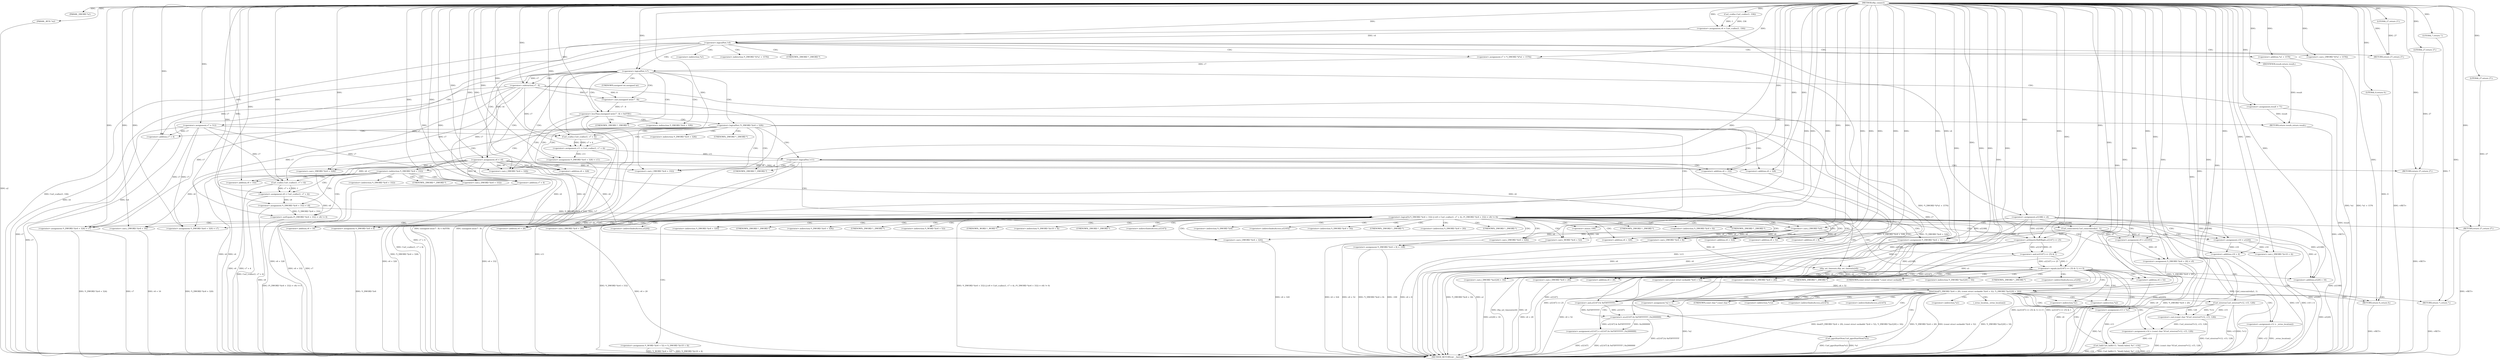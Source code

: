 digraph tftp_connect {  
"1000113" [label = "(METHOD,tftp_connect)" ]
"1000386" [label = "(METHOD_RETURN,int __fastcall)" ]
"1000114" [label = "(PARAM,_DWORD *a1)" ]
"1000115" [label = "(PARAM,_BYTE *a2)" ]
"1000129" [label = "(<operator>.assignment,v4 = Curl_ccalloc(1, 336))" ]
"1000131" [label = "(Curl_ccalloc,Curl_ccalloc(1, 336))" ]
"1000134" [label = "(<operator>.assignment,a1[188] = v4)" ]
"1000140" [label = "(<operator>.logicalNot,!v4)" ]
"1000142" [label = "(RETURN,return 27;,return 27;)" ]
"1000143" [label = "(LITERAL,27,return 27;)" ]
"1000144" [label = "(<operator>.assignment,v6 = v4)" ]
"1000147" [label = "(<operator>.assignment,v7 = *(_DWORD *)(*a1 + 1576))" ]
"1000150" [label = "(<operator>.cast,(_DWORD *)(*a1 + 1576))" ]
"1000152" [label = "(<operator>.addition,*a1 + 1576)" ]
"1000157" [label = "(<operator>.logicalNot,!v7)" ]
"1000160" [label = "(<operator>.assignment,v7 = 512)" ]
"1000165" [label = "(<operator>.logicalNot,!*(_DWORD *)(v6 + 328))" ]
"1000167" [label = "(<operator>.cast,(_DWORD *)(v6 + 328))" ]
"1000169" [label = "(<operator>.addition,v6 + 328)" ]
"1000173" [label = "(<operator>.assignment,v11 = Curl_ccalloc(1, v7 + 4))" ]
"1000175" [label = "(Curl_ccalloc,Curl_ccalloc(1, v7 + 4))" ]
"1000177" [label = "(<operator>.addition,v7 + 4)" ]
"1000180" [label = "(<operator>.assignment,*(_DWORD *)(v6 + 328) = v11)" ]
"1000182" [label = "(<operator>.cast,(_DWORD *)(v6 + 328))" ]
"1000184" [label = "(<operator>.addition,v6 + 328)" ]
"1000189" [label = "(<operator>.logicalNot,!v11)" ]
"1000191" [label = "(RETURN,return 27;,return 27;)" ]
"1000192" [label = "(LITERAL,27,return 27;)" ]
"1000194" [label = "(<operator>.logicalOr,*(_DWORD *)(v6 + 332) || (v8 = Curl_ccalloc(1, v7 + 4), (*(_DWORD *)(v6 + 332) = v8) != 0))" ]
"1000196" [label = "(<operator>.cast,(_DWORD *)(v6 + 332))" ]
"1000198" [label = "(<operator>.addition,v6 + 332)" ]
"1000202" [label = "(<operator>.assignment,v8 = Curl_ccalloc(1, v7 + 4))" ]
"1000204" [label = "(Curl_ccalloc,Curl_ccalloc(1, v7 + 4))" ]
"1000206" [label = "(<operator>.addition,v7 + 4)" ]
"1000209" [label = "(<operator>.notEquals,(*(_DWORD *)(v6 + 332) = v8) != 0)" ]
"1000210" [label = "(<operator>.assignment,*(_DWORD *)(v6 + 332) = v8)" ]
"1000212" [label = "(<operator>.cast,(_DWORD *)(v6 + 332))" ]
"1000214" [label = "(<operator>.addition,v6 + 332)" ]
"1000220" [label = "(Curl_conncontrol,Curl_conncontrol(a1, 1))" ]
"1000223" [label = "(<operator>.assignment,v9 = a1[105])" ]
"1000228" [label = "(<operator>.assignment,*(_DWORD *)(v6 + 16) = a1)" ]
"1000230" [label = "(<operator>.cast,(_DWORD *)(v6 + 16))" ]
"1000232" [label = "(<operator>.addition,v6 + 16)" ]
"1000236" [label = "(<operator>.assignment,*(_DWORD *)(v6 + 20) = v9)" ]
"1000238" [label = "(<operator>.cast,(_DWORD *)(v6 + 20))" ]
"1000240" [label = "(<operator>.addition,v6 + 20)" ]
"1000244" [label = "(<operator>.assignment,*(_DWORD *)v6 = 0)" ]
"1000246" [label = "(<operator>.cast,(_DWORD *)v6)" ]
"1000250" [label = "(<operator>.assignment,*(_DWORD *)(v6 + 8) = -100)" ]
"1000252" [label = "(<operator>.cast,(_DWORD *)(v6 + 8))" ]
"1000254" [label = "(<operator>.addition,v6 + 8)" ]
"1000257" [label = "(<operator>.minus,-100)" ]
"1000259" [label = "(<operator>.assignment,v10 = a1[20])" ]
"1000264" [label = "(<operator>.assignment,*(_DWORD *)(v6 + 320) = v7)" ]
"1000266" [label = "(<operator>.cast,(_DWORD *)(v6 + 320))" ]
"1000268" [label = "(<operator>.addition,v6 + 320)" ]
"1000272" [label = "(<operator>.assignment,*(_DWORD *)(v6 + 324) = v7)" ]
"1000274" [label = "(<operator>.cast,(_DWORD *)(v6 + 324))" ]
"1000276" [label = "(<operator>.addition,v6 + 324)" ]
"1000280" [label = "(<operator>.assignment,*(_WORD *)(v6 + 52) = *(_DWORD *)(v10 + 4))" ]
"1000282" [label = "(<operator>.cast,(_WORD *)(v6 + 52))" ]
"1000284" [label = "(<operator>.addition,v6 + 52)" ]
"1000288" [label = "(<operator>.cast,(_DWORD *)(v10 + 4))" ]
"1000290" [label = "(<operator>.addition,v10 + 4)" ]
"1000293" [label = "(tftp_set_timeouts,tftp_set_timeouts(v6))" ]
"1000296" [label = "(<operator>.equals,((a1[147] >> 25) & 1) == 0)" ]
"1000297" [label = "(<operator>.and,(a1[147] >> 25) & 1)" ]
"1000298" [label = "(<operator>.arithmeticShiftRight,a1[147] >> 25)" ]
"1000307" [label = "(bind,bind(*(_DWORD *)(v6 + 20), (const struct sockaddr *)(v6 + 52), *(_DWORD *)(a1[20] + 16)))" ]
"1000309" [label = "(<operator>.cast,(_DWORD *)(v6 + 20))" ]
"1000311" [label = "(<operator>.addition,v6 + 20)" ]
"1000314" [label = "(<operator>.cast,(const struct sockaddr *)(v6 + 52))" ]
"1000316" [label = "(<operator>.addition,v6 + 52)" ]
"1000320" [label = "(<operator>.cast,(_DWORD *)(a1[20] + 16))" ]
"1000322" [label = "(<operator>.addition,a1[20] + 16)" ]
"1000328" [label = "(<operator>.assignment,v13 = *a1)" ]
"1000332" [label = "(<operator>.assignment,v12 = _errno_location())" ]
"1000335" [label = "(<operator>.assignment,v14 = (const char *)Curl_strerror(*v12, v15, 128))" ]
"1000337" [label = "(<operator>.cast,(const char *)Curl_strerror(*v12, v15, 128))" ]
"1000339" [label = "(Curl_strerror,Curl_strerror(*v12, v15, 128))" ]
"1000344" [label = "(Curl_failf,Curl_failf(v13, \"bind() failed; %s\", v14))" ]
"1000348" [label = "(RETURN,return 7;,return 7;)" ]
"1000349" [label = "(LITERAL,7,return 7;)" ]
"1000350" [label = "(<operator>.assignment,a1[147] = a1[147] & 0xFDFFFFFF | 0x2000000)" ]
"1000354" [label = "(<operator>.or,a1[147] & 0xFDFFFFFF | 0x2000000)" ]
"1000355" [label = "(<operator>.and,a1[147] & 0xFDFFFFFF)" ]
"1000361" [label = "(Curl_pgrsStartNow,Curl_pgrsStartNow(*a1))" ]
"1000364" [label = "(<operator>.assignment,*a2 = 1)" ]
"1000368" [label = "(RETURN,return 0;,return 0;)" ]
"1000369" [label = "(LITERAL,0,return 0;)" ]
"1000370" [label = "(RETURN,return 27;,return 27;)" ]
"1000371" [label = "(LITERAL,27,return 27;)" ]
"1000372" [label = "(<operator>.assignment,result = 71)" ]
"1000376" [label = "(<operator>.lessThan,(unsigned int)(v7 - 8) < 0xFFB1)" ]
"1000377" [label = "(<operator>.cast,(unsigned int)(v7 - 8))" ]
"1000379" [label = "(<operator>.subtraction,v7 - 8)" ]
"1000384" [label = "(RETURN,return result;,return result;)" ]
"1000385" [label = "(IDENTIFIER,result,return result;)" ]
"1000149" [label = "(<operator>.indirection,*(_DWORD *)(*a1 + 1576))" ]
"1000151" [label = "(UNKNOWN,_DWORD *,_DWORD *)" ]
"1000153" [label = "(<operator>.indirection,*a1)" ]
"1000166" [label = "(<operator>.indirection,*(_DWORD *)(v6 + 328))" ]
"1000168" [label = "(UNKNOWN,_DWORD *,_DWORD *)" ]
"1000181" [label = "(<operator>.indirection,*(_DWORD *)(v6 + 328))" ]
"1000183" [label = "(UNKNOWN,_DWORD *,_DWORD *)" ]
"1000195" [label = "(<operator>.indirection,*(_DWORD *)(v6 + 332))" ]
"1000197" [label = "(UNKNOWN,_DWORD *,_DWORD *)" ]
"1000211" [label = "(<operator>.indirection,*(_DWORD *)(v6 + 332))" ]
"1000213" [label = "(UNKNOWN,_DWORD *,_DWORD *)" ]
"1000225" [label = "(<operator>.indirectIndexAccess,a1[105])" ]
"1000229" [label = "(<operator>.indirection,*(_DWORD *)(v6 + 16))" ]
"1000231" [label = "(UNKNOWN,_DWORD *,_DWORD *)" ]
"1000237" [label = "(<operator>.indirection,*(_DWORD *)(v6 + 20))" ]
"1000239" [label = "(UNKNOWN,_DWORD *,_DWORD *)" ]
"1000245" [label = "(<operator>.indirection,*(_DWORD *)v6)" ]
"1000247" [label = "(UNKNOWN,_DWORD *,_DWORD *)" ]
"1000251" [label = "(<operator>.indirection,*(_DWORD *)(v6 + 8))" ]
"1000253" [label = "(UNKNOWN,_DWORD *,_DWORD *)" ]
"1000261" [label = "(<operator>.indirectIndexAccess,a1[20])" ]
"1000265" [label = "(<operator>.indirection,*(_DWORD *)(v6 + 320))" ]
"1000267" [label = "(UNKNOWN,_DWORD *,_DWORD *)" ]
"1000273" [label = "(<operator>.indirection,*(_DWORD *)(v6 + 324))" ]
"1000275" [label = "(UNKNOWN,_DWORD *,_DWORD *)" ]
"1000281" [label = "(<operator>.indirection,*(_WORD *)(v6 + 52))" ]
"1000283" [label = "(UNKNOWN,_WORD *,_WORD *)" ]
"1000287" [label = "(<operator>.indirection,*(_DWORD *)(v10 + 4))" ]
"1000289" [label = "(UNKNOWN,_DWORD *,_DWORD *)" ]
"1000299" [label = "(<operator>.indirectIndexAccess,a1[147])" ]
"1000308" [label = "(<operator>.indirection,*(_DWORD *)(v6 + 20))" ]
"1000310" [label = "(UNKNOWN,_DWORD *,_DWORD *)" ]
"1000315" [label = "(UNKNOWN,const struct sockaddr *,const struct sockaddr *)" ]
"1000319" [label = "(<operator>.indirection,*(_DWORD *)(a1[20] + 16))" ]
"1000321" [label = "(UNKNOWN,_DWORD *,_DWORD *)" ]
"1000323" [label = "(<operator>.indirectIndexAccess,a1[20])" ]
"1000330" [label = "(<operator>.indirection,*a1)" ]
"1000334" [label = "(_errno_location,_errno_location())" ]
"1000338" [label = "(UNKNOWN,const char *,const char *)" ]
"1000340" [label = "(<operator>.indirection,*v12)" ]
"1000351" [label = "(<operator>.indirectIndexAccess,a1[147])" ]
"1000356" [label = "(<operator>.indirectIndexAccess,a1[147])" ]
"1000362" [label = "(<operator>.indirection,*a1)" ]
"1000365" [label = "(<operator>.indirection,*a2)" ]
"1000378" [label = "(UNKNOWN,unsigned int,unsigned int)" ]
  "1000370" -> "1000386"  [ label = "DDG: <RET>"] 
  "1000368" -> "1000386"  [ label = "DDG: <RET>"] 
  "1000191" -> "1000386"  [ label = "DDG: <RET>"] 
  "1000142" -> "1000386"  [ label = "DDG: <RET>"] 
  "1000384" -> "1000386"  [ label = "DDG: <RET>"] 
  "1000348" -> "1000386"  [ label = "DDG: <RET>"] 
  "1000307" -> "1000386"  [ label = "DDG: *(_DWORD *)(a1[20] + 16)"] 
  "1000212" -> "1000386"  [ label = "DDG: v6 + 332"] 
  "1000180" -> "1000386"  [ label = "DDG: *(_DWORD *)(v6 + 328)"] 
  "1000293" -> "1000386"  [ label = "DDG: v6"] 
  "1000236" -> "1000386"  [ label = "DDG: v9"] 
  "1000160" -> "1000386"  [ label = "DDG: v7"] 
  "1000194" -> "1000386"  [ label = "DDG: *(_DWORD *)(v6 + 332) || (v8 = Curl_ccalloc(1, v7 + 4), (*(_DWORD *)(v6 + 332) = v8) != 0)"] 
  "1000339" -> "1000386"  [ label = "DDG: v15"] 
  "1000314" -> "1000386"  [ label = "DDG: v6 + 52"] 
  "1000307" -> "1000386"  [ label = "DDG: bind(*(_DWORD *)(v6 + 20), (const struct sockaddr *)(v6 + 52), *(_DWORD *)(a1[20] + 16))"] 
  "1000320" -> "1000386"  [ label = "DDG: a1[20] + 16"] 
  "1000198" -> "1000386"  [ label = "DDG: v6"] 
  "1000189" -> "1000386"  [ label = "DDG: !v11"] 
  "1000165" -> "1000386"  [ label = "DDG: *(_DWORD *)(v6 + 328)"] 
  "1000344" -> "1000386"  [ label = "DDG: Curl_failf(v13, \"bind() failed; %s\", v14)"] 
  "1000328" -> "1000386"  [ label = "DDG: *a1"] 
  "1000335" -> "1000386"  [ label = "DDG: (const char *)Curl_strerror(*v12, v15, 128)"] 
  "1000264" -> "1000386"  [ label = "DDG: *(_DWORD *)(v6 + 320)"] 
  "1000307" -> "1000386"  [ label = "DDG: *(_DWORD *)(v6 + 20)"] 
  "1000350" -> "1000386"  [ label = "DDG: a1[147]"] 
  "1000182" -> "1000386"  [ label = "DDG: v6 + 328"] 
  "1000210" -> "1000386"  [ label = "DDG: v8"] 
  "1000177" -> "1000386"  [ label = "DDG: v7"] 
  "1000332" -> "1000386"  [ label = "DDG: _errno_location()"] 
  "1000322" -> "1000386"  [ label = "DDG: a1[20]"] 
  "1000157" -> "1000386"  [ label = "DDG: !v7"] 
  "1000228" -> "1000386"  [ label = "DDG: *(_DWORD *)(v6 + 16)"] 
  "1000288" -> "1000386"  [ label = "DDG: v10 + 4"] 
  "1000379" -> "1000386"  [ label = "DDG: v7"] 
  "1000150" -> "1000386"  [ label = "DDG: *a1 + 1576"] 
  "1000220" -> "1000386"  [ label = "DDG: Curl_conncontrol(a1, 1)"] 
  "1000354" -> "1000386"  [ label = "DDG: a1[147] & 0xFDFFFFFF"] 
  "1000297" -> "1000386"  [ label = "DDG: a1[147] >> 25"] 
  "1000376" -> "1000386"  [ label = "DDG: (unsigned int)(v7 - 8) < 0xFFB1"] 
  "1000296" -> "1000386"  [ label = "DDG: ((a1[147] >> 25) & 1) == 0"] 
  "1000152" -> "1000386"  [ label = "DDG: *a1"] 
  "1000266" -> "1000386"  [ label = "DDG: v6 + 320"] 
  "1000364" -> "1000386"  [ label = "DDG: *a2"] 
  "1000147" -> "1000386"  [ label = "DDG: *(_DWORD *)(*a1 + 1576)"] 
  "1000344" -> "1000386"  [ label = "DDG: v13"] 
  "1000202" -> "1000386"  [ label = "DDG: Curl_ccalloc(1, v7 + 4)"] 
  "1000189" -> "1000386"  [ label = "DDG: v11"] 
  "1000214" -> "1000386"  [ label = "DDG: v6"] 
  "1000236" -> "1000386"  [ label = "DDG: *(_DWORD *)(v6 + 20)"] 
  "1000115" -> "1000386"  [ label = "DDG: a2"] 
  "1000293" -> "1000386"  [ label = "DDG: tftp_set_timeouts(v6)"] 
  "1000230" -> "1000386"  [ label = "DDG: v6 + 16"] 
  "1000361" -> "1000386"  [ label = "DDG: Curl_pgrsStartNow(*a1)"] 
  "1000184" -> "1000386"  [ label = "DDG: v6"] 
  "1000206" -> "1000386"  [ label = "DDG: v7"] 
  "1000272" -> "1000386"  [ label = "DDG: v7"] 
  "1000129" -> "1000386"  [ label = "DDG: Curl_ccalloc(1, 336)"] 
  "1000307" -> "1000386"  [ label = "DDG: (const struct sockaddr *)(v6 + 52)"] 
  "1000259" -> "1000386"  [ label = "DDG: a1[20]"] 
  "1000377" -> "1000386"  [ label = "DDG: v7 - 8"] 
  "1000290" -> "1000386"  [ label = "DDG: v10"] 
  "1000223" -> "1000386"  [ label = "DDG: a1[105]"] 
  "1000309" -> "1000386"  [ label = "DDG: v6 + 20"] 
  "1000280" -> "1000386"  [ label = "DDG: *(_DWORD *)(v10 + 4)"] 
  "1000196" -> "1000386"  [ label = "DDG: v6 + 332"] 
  "1000316" -> "1000386"  [ label = "DDG: v6"] 
  "1000250" -> "1000386"  [ label = "DDG: -100"] 
  "1000209" -> "1000386"  [ label = "DDG: (*(_DWORD *)(v6 + 332) = v8) != 0"] 
  "1000280" -> "1000386"  [ label = "DDG: *(_WORD *)(v6 + 52)"] 
  "1000134" -> "1000386"  [ label = "DDG: a1[188]"] 
  "1000140" -> "1000386"  [ label = "DDG: v4"] 
  "1000204" -> "1000386"  [ label = "DDG: v7 + 4"] 
  "1000272" -> "1000386"  [ label = "DDG: *(_DWORD *)(v6 + 324)"] 
  "1000175" -> "1000386"  [ label = "DDG: v7 + 4"] 
  "1000376" -> "1000386"  [ label = "DDG: (unsigned int)(v7 - 8)"] 
  "1000298" -> "1000386"  [ label = "DDG: a1[147]"] 
  "1000167" -> "1000386"  [ label = "DDG: v6 + 328"] 
  "1000337" -> "1000386"  [ label = "DDG: Curl_strerror(*v12, v15, 128)"] 
  "1000350" -> "1000386"  [ label = "DDG: a1[147] & 0xFDFFFFFF | 0x2000000"] 
  "1000344" -> "1000386"  [ label = "DDG: v14"] 
  "1000140" -> "1000386"  [ label = "DDG: !v4"] 
  "1000144" -> "1000386"  [ label = "DDG: v6"] 
  "1000282" -> "1000386"  [ label = "DDG: v6 + 52"] 
  "1000339" -> "1000386"  [ label = "DDG: *v12"] 
  "1000252" -> "1000386"  [ label = "DDG: v6 + 8"] 
  "1000194" -> "1000386"  [ label = "DDG: *(_DWORD *)(v6 + 332)"] 
  "1000173" -> "1000386"  [ label = "DDG: Curl_ccalloc(1, v7 + 4)"] 
  "1000372" -> "1000386"  [ label = "DDG: result"] 
  "1000274" -> "1000386"  [ label = "DDG: v6 + 324"] 
  "1000296" -> "1000386"  [ label = "DDG: (a1[147] >> 25) & 1"] 
  "1000144" -> "1000386"  [ label = "DDG: v4"] 
  "1000238" -> "1000386"  [ label = "DDG: v6 + 20"] 
  "1000244" -> "1000386"  [ label = "DDG: *(_DWORD *)v6"] 
  "1000361" -> "1000386"  [ label = "DDG: *a1"] 
  "1000165" -> "1000386"  [ label = "DDG: !*(_DWORD *)(v6 + 328)"] 
  "1000228" -> "1000386"  [ label = "DDG: a1"] 
  "1000250" -> "1000386"  [ label = "DDG: *(_DWORD *)(v6 + 8)"] 
  "1000332" -> "1000386"  [ label = "DDG: v12"] 
  "1000113" -> "1000114"  [ label = "DDG: "] 
  "1000113" -> "1000115"  [ label = "DDG: "] 
  "1000131" -> "1000129"  [ label = "DDG: 1"] 
  "1000131" -> "1000129"  [ label = "DDG: 336"] 
  "1000113" -> "1000129"  [ label = "DDG: "] 
  "1000113" -> "1000131"  [ label = "DDG: "] 
  "1000129" -> "1000134"  [ label = "DDG: v4"] 
  "1000113" -> "1000134"  [ label = "DDG: "] 
  "1000113" -> "1000140"  [ label = "DDG: "] 
  "1000129" -> "1000140"  [ label = "DDG: v4"] 
  "1000143" -> "1000142"  [ label = "DDG: 27"] 
  "1000113" -> "1000142"  [ label = "DDG: "] 
  "1000113" -> "1000143"  [ label = "DDG: "] 
  "1000140" -> "1000144"  [ label = "DDG: v4"] 
  "1000113" -> "1000144"  [ label = "DDG: "] 
  "1000113" -> "1000147"  [ label = "DDG: "] 
  "1000113" -> "1000150"  [ label = "DDG: "] 
  "1000113" -> "1000152"  [ label = "DDG: "] 
  "1000147" -> "1000157"  [ label = "DDG: v7"] 
  "1000113" -> "1000157"  [ label = "DDG: "] 
  "1000113" -> "1000160"  [ label = "DDG: "] 
  "1000144" -> "1000167"  [ label = "DDG: v6"] 
  "1000113" -> "1000167"  [ label = "DDG: "] 
  "1000144" -> "1000169"  [ label = "DDG: v6"] 
  "1000113" -> "1000169"  [ label = "DDG: "] 
  "1000175" -> "1000173"  [ label = "DDG: 1"] 
  "1000175" -> "1000173"  [ label = "DDG: v7 + 4"] 
  "1000113" -> "1000173"  [ label = "DDG: "] 
  "1000113" -> "1000175"  [ label = "DDG: "] 
  "1000160" -> "1000175"  [ label = "DDG: v7"] 
  "1000379" -> "1000175"  [ label = "DDG: v7"] 
  "1000160" -> "1000177"  [ label = "DDG: v7"] 
  "1000379" -> "1000177"  [ label = "DDG: v7"] 
  "1000113" -> "1000177"  [ label = "DDG: "] 
  "1000173" -> "1000180"  [ label = "DDG: v11"] 
  "1000113" -> "1000180"  [ label = "DDG: "] 
  "1000113" -> "1000182"  [ label = "DDG: "] 
  "1000144" -> "1000182"  [ label = "DDG: v6"] 
  "1000113" -> "1000184"  [ label = "DDG: "] 
  "1000144" -> "1000184"  [ label = "DDG: v6"] 
  "1000113" -> "1000189"  [ label = "DDG: "] 
  "1000173" -> "1000189"  [ label = "DDG: v11"] 
  "1000192" -> "1000191"  [ label = "DDG: 27"] 
  "1000113" -> "1000191"  [ label = "DDG: "] 
  "1000113" -> "1000192"  [ label = "DDG: "] 
  "1000210" -> "1000194"  [ label = "DDG: *(_DWORD *)(v6 + 332)"] 
  "1000113" -> "1000196"  [ label = "DDG: "] 
  "1000144" -> "1000196"  [ label = "DDG: v6"] 
  "1000113" -> "1000198"  [ label = "DDG: "] 
  "1000144" -> "1000198"  [ label = "DDG: v6"] 
  "1000204" -> "1000202"  [ label = "DDG: 1"] 
  "1000204" -> "1000202"  [ label = "DDG: v7 + 4"] 
  "1000113" -> "1000202"  [ label = "DDG: "] 
  "1000113" -> "1000204"  [ label = "DDG: "] 
  "1000160" -> "1000204"  [ label = "DDG: v7"] 
  "1000379" -> "1000204"  [ label = "DDG: v7"] 
  "1000160" -> "1000206"  [ label = "DDG: v7"] 
  "1000379" -> "1000206"  [ label = "DDG: v7"] 
  "1000113" -> "1000206"  [ label = "DDG: "] 
  "1000210" -> "1000209"  [ label = "DDG: *(_DWORD *)(v6 + 332)"] 
  "1000202" -> "1000209"  [ label = "DDG: v8"] 
  "1000113" -> "1000209"  [ label = "DDG: "] 
  "1000113" -> "1000212"  [ label = "DDG: "] 
  "1000144" -> "1000212"  [ label = "DDG: v6"] 
  "1000113" -> "1000214"  [ label = "DDG: "] 
  "1000144" -> "1000214"  [ label = "DDG: v6"] 
  "1000202" -> "1000210"  [ label = "DDG: v8"] 
  "1000113" -> "1000210"  [ label = "DDG: "] 
  "1000134" -> "1000220"  [ label = "DDG: a1[188]"] 
  "1000113" -> "1000220"  [ label = "DDG: "] 
  "1000220" -> "1000223"  [ label = "DDG: a1"] 
  "1000113" -> "1000223"  [ label = "DDG: "] 
  "1000220" -> "1000228"  [ label = "DDG: a1"] 
  "1000134" -> "1000228"  [ label = "DDG: a1[188]"] 
  "1000113" -> "1000228"  [ label = "DDG: "] 
  "1000113" -> "1000230"  [ label = "DDG: "] 
  "1000144" -> "1000230"  [ label = "DDG: v6"] 
  "1000113" -> "1000232"  [ label = "DDG: "] 
  "1000144" -> "1000232"  [ label = "DDG: v6"] 
  "1000223" -> "1000236"  [ label = "DDG: v9"] 
  "1000113" -> "1000236"  [ label = "DDG: "] 
  "1000113" -> "1000238"  [ label = "DDG: "] 
  "1000144" -> "1000238"  [ label = "DDG: v6"] 
  "1000113" -> "1000240"  [ label = "DDG: "] 
  "1000144" -> "1000240"  [ label = "DDG: v6"] 
  "1000113" -> "1000244"  [ label = "DDG: "] 
  "1000113" -> "1000246"  [ label = "DDG: "] 
  "1000144" -> "1000246"  [ label = "DDG: v6"] 
  "1000257" -> "1000250"  [ label = "DDG: 100"] 
  "1000246" -> "1000252"  [ label = "DDG: v6"] 
  "1000113" -> "1000252"  [ label = "DDG: "] 
  "1000246" -> "1000254"  [ label = "DDG: v6"] 
  "1000113" -> "1000254"  [ label = "DDG: "] 
  "1000113" -> "1000257"  [ label = "DDG: "] 
  "1000220" -> "1000259"  [ label = "DDG: a1"] 
  "1000134" -> "1000259"  [ label = "DDG: a1[188]"] 
  "1000113" -> "1000259"  [ label = "DDG: "] 
  "1000160" -> "1000264"  [ label = "DDG: v7"] 
  "1000379" -> "1000264"  [ label = "DDG: v7"] 
  "1000113" -> "1000264"  [ label = "DDG: "] 
  "1000113" -> "1000266"  [ label = "DDG: "] 
  "1000246" -> "1000266"  [ label = "DDG: v6"] 
  "1000113" -> "1000268"  [ label = "DDG: "] 
  "1000246" -> "1000268"  [ label = "DDG: v6"] 
  "1000113" -> "1000272"  [ label = "DDG: "] 
  "1000160" -> "1000272"  [ label = "DDG: v7"] 
  "1000379" -> "1000272"  [ label = "DDG: v7"] 
  "1000113" -> "1000274"  [ label = "DDG: "] 
  "1000246" -> "1000274"  [ label = "DDG: v6"] 
  "1000113" -> "1000276"  [ label = "DDG: "] 
  "1000246" -> "1000276"  [ label = "DDG: v6"] 
  "1000113" -> "1000282"  [ label = "DDG: "] 
  "1000246" -> "1000282"  [ label = "DDG: v6"] 
  "1000113" -> "1000284"  [ label = "DDG: "] 
  "1000246" -> "1000284"  [ label = "DDG: v6"] 
  "1000259" -> "1000288"  [ label = "DDG: v10"] 
  "1000113" -> "1000288"  [ label = "DDG: "] 
  "1000259" -> "1000290"  [ label = "DDG: v10"] 
  "1000113" -> "1000290"  [ label = "DDG: "] 
  "1000113" -> "1000293"  [ label = "DDG: "] 
  "1000246" -> "1000293"  [ label = "DDG: v6"] 
  "1000297" -> "1000296"  [ label = "DDG: a1[147] >> 25"] 
  "1000297" -> "1000296"  [ label = "DDG: 1"] 
  "1000298" -> "1000297"  [ label = "DDG: a1[147]"] 
  "1000298" -> "1000297"  [ label = "DDG: 25"] 
  "1000220" -> "1000298"  [ label = "DDG: a1"] 
  "1000134" -> "1000298"  [ label = "DDG: a1[188]"] 
  "1000113" -> "1000298"  [ label = "DDG: "] 
  "1000113" -> "1000297"  [ label = "DDG: "] 
  "1000113" -> "1000296"  [ label = "DDG: "] 
  "1000236" -> "1000307"  [ label = "DDG: *(_DWORD *)(v6 + 20)"] 
  "1000293" -> "1000309"  [ label = "DDG: v6"] 
  "1000113" -> "1000309"  [ label = "DDG: "] 
  "1000293" -> "1000311"  [ label = "DDG: v6"] 
  "1000113" -> "1000311"  [ label = "DDG: "] 
  "1000314" -> "1000307"  [ label = "DDG: v6 + 52"] 
  "1000113" -> "1000314"  [ label = "DDG: "] 
  "1000293" -> "1000314"  [ label = "DDG: v6"] 
  "1000113" -> "1000316"  [ label = "DDG: "] 
  "1000293" -> "1000316"  [ label = "DDG: v6"] 
  "1000220" -> "1000320"  [ label = "DDG: a1"] 
  "1000134" -> "1000320"  [ label = "DDG: a1[188]"] 
  "1000113" -> "1000320"  [ label = "DDG: "] 
  "1000220" -> "1000322"  [ label = "DDG: a1"] 
  "1000134" -> "1000322"  [ label = "DDG: a1[188]"] 
  "1000113" -> "1000322"  [ label = "DDG: "] 
  "1000113" -> "1000328"  [ label = "DDG: "] 
  "1000113" -> "1000332"  [ label = "DDG: "] 
  "1000337" -> "1000335"  [ label = "DDG: Curl_strerror(*v12, v15, 128)"] 
  "1000113" -> "1000335"  [ label = "DDG: "] 
  "1000339" -> "1000337"  [ label = "DDG: *v12"] 
  "1000339" -> "1000337"  [ label = "DDG: v15"] 
  "1000339" -> "1000337"  [ label = "DDG: 128"] 
  "1000113" -> "1000339"  [ label = "DDG: "] 
  "1000328" -> "1000344"  [ label = "DDG: v13"] 
  "1000113" -> "1000344"  [ label = "DDG: "] 
  "1000335" -> "1000344"  [ label = "DDG: v14"] 
  "1000349" -> "1000348"  [ label = "DDG: 7"] 
  "1000113" -> "1000348"  [ label = "DDG: "] 
  "1000113" -> "1000349"  [ label = "DDG: "] 
  "1000354" -> "1000350"  [ label = "DDG: a1[147] & 0xFDFFFFFF"] 
  "1000354" -> "1000350"  [ label = "DDG: 0x2000000"] 
  "1000355" -> "1000354"  [ label = "DDG: a1[147]"] 
  "1000355" -> "1000354"  [ label = "DDG: 0xFDFFFFFF"] 
  "1000298" -> "1000355"  [ label = "DDG: a1[147]"] 
  "1000220" -> "1000355"  [ label = "DDG: a1"] 
  "1000134" -> "1000355"  [ label = "DDG: a1[188]"] 
  "1000113" -> "1000355"  [ label = "DDG: "] 
  "1000113" -> "1000354"  [ label = "DDG: "] 
  "1000113" -> "1000364"  [ label = "DDG: "] 
  "1000369" -> "1000368"  [ label = "DDG: 0"] 
  "1000113" -> "1000368"  [ label = "DDG: "] 
  "1000113" -> "1000369"  [ label = "DDG: "] 
  "1000371" -> "1000370"  [ label = "DDG: 27"] 
  "1000113" -> "1000370"  [ label = "DDG: "] 
  "1000113" -> "1000371"  [ label = "DDG: "] 
  "1000113" -> "1000372"  [ label = "DDG: "] 
  "1000377" -> "1000376"  [ label = "DDG: v7 - 8"] 
  "1000379" -> "1000377"  [ label = "DDG: v7"] 
  "1000379" -> "1000377"  [ label = "DDG: 8"] 
  "1000157" -> "1000379"  [ label = "DDG: v7"] 
  "1000113" -> "1000379"  [ label = "DDG: "] 
  "1000113" -> "1000376"  [ label = "DDG: "] 
  "1000385" -> "1000384"  [ label = "DDG: result"] 
  "1000372" -> "1000384"  [ label = "DDG: result"] 
  "1000113" -> "1000385"  [ label = "DDG: "] 
  "1000140" -> "1000144"  [ label = "CDG: "] 
  "1000140" -> "1000142"  [ label = "CDG: "] 
  "1000140" -> "1000157"  [ label = "CDG: "] 
  "1000140" -> "1000153"  [ label = "CDG: "] 
  "1000140" -> "1000152"  [ label = "CDG: "] 
  "1000140" -> "1000151"  [ label = "CDG: "] 
  "1000140" -> "1000150"  [ label = "CDG: "] 
  "1000140" -> "1000149"  [ label = "CDG: "] 
  "1000140" -> "1000147"  [ label = "CDG: "] 
  "1000157" -> "1000160"  [ label = "CDG: "] 
  "1000157" -> "1000169"  [ label = "CDG: "] 
  "1000157" -> "1000168"  [ label = "CDG: "] 
  "1000157" -> "1000167"  [ label = "CDG: "] 
  "1000157" -> "1000166"  [ label = "CDG: "] 
  "1000157" -> "1000165"  [ label = "CDG: "] 
  "1000157" -> "1000379"  [ label = "CDG: "] 
  "1000157" -> "1000378"  [ label = "CDG: "] 
  "1000157" -> "1000377"  [ label = "CDG: "] 
  "1000157" -> "1000376"  [ label = "CDG: "] 
  "1000157" -> "1000372"  [ label = "CDG: "] 
  "1000165" -> "1000175"  [ label = "CDG: "] 
  "1000165" -> "1000173"  [ label = "CDG: "] 
  "1000165" -> "1000189"  [ label = "CDG: "] 
  "1000165" -> "1000184"  [ label = "CDG: "] 
  "1000165" -> "1000183"  [ label = "CDG: "] 
  "1000165" -> "1000182"  [ label = "CDG: "] 
  "1000165" -> "1000181"  [ label = "CDG: "] 
  "1000165" -> "1000180"  [ label = "CDG: "] 
  "1000165" -> "1000177"  [ label = "CDG: "] 
  "1000165" -> "1000198"  [ label = "CDG: "] 
  "1000165" -> "1000197"  [ label = "CDG: "] 
  "1000165" -> "1000196"  [ label = "CDG: "] 
  "1000165" -> "1000195"  [ label = "CDG: "] 
  "1000165" -> "1000194"  [ label = "CDG: "] 
  "1000189" -> "1000191"  [ label = "CDG: "] 
  "1000189" -> "1000198"  [ label = "CDG: "] 
  "1000189" -> "1000197"  [ label = "CDG: "] 
  "1000189" -> "1000196"  [ label = "CDG: "] 
  "1000189" -> "1000195"  [ label = "CDG: "] 
  "1000189" -> "1000194"  [ label = "CDG: "] 
  "1000194" -> "1000223"  [ label = "CDG: "] 
  "1000194" -> "1000220"  [ label = "CDG: "] 
  "1000194" -> "1000240"  [ label = "CDG: "] 
  "1000194" -> "1000239"  [ label = "CDG: "] 
  "1000194" -> "1000238"  [ label = "CDG: "] 
  "1000194" -> "1000237"  [ label = "CDG: "] 
  "1000194" -> "1000236"  [ label = "CDG: "] 
  "1000194" -> "1000232"  [ label = "CDG: "] 
  "1000194" -> "1000231"  [ label = "CDG: "] 
  "1000194" -> "1000230"  [ label = "CDG: "] 
  "1000194" -> "1000229"  [ label = "CDG: "] 
  "1000194" -> "1000228"  [ label = "CDG: "] 
  "1000194" -> "1000225"  [ label = "CDG: "] 
  "1000194" -> "1000254"  [ label = "CDG: "] 
  "1000194" -> "1000253"  [ label = "CDG: "] 
  "1000194" -> "1000252"  [ label = "CDG: "] 
  "1000194" -> "1000251"  [ label = "CDG: "] 
  "1000194" -> "1000250"  [ label = "CDG: "] 
  "1000194" -> "1000247"  [ label = "CDG: "] 
  "1000194" -> "1000246"  [ label = "CDG: "] 
  "1000194" -> "1000245"  [ label = "CDG: "] 
  "1000194" -> "1000244"  [ label = "CDG: "] 
  "1000194" -> "1000272"  [ label = "CDG: "] 
  "1000194" -> "1000268"  [ label = "CDG: "] 
  "1000194" -> "1000267"  [ label = "CDG: "] 
  "1000194" -> "1000266"  [ label = "CDG: "] 
  "1000194" -> "1000265"  [ label = "CDG: "] 
  "1000194" -> "1000264"  [ label = "CDG: "] 
  "1000194" -> "1000261"  [ label = "CDG: "] 
  "1000194" -> "1000259"  [ label = "CDG: "] 
  "1000194" -> "1000257"  [ label = "CDG: "] 
  "1000194" -> "1000288"  [ label = "CDG: "] 
  "1000194" -> "1000287"  [ label = "CDG: "] 
  "1000194" -> "1000284"  [ label = "CDG: "] 
  "1000194" -> "1000283"  [ label = "CDG: "] 
  "1000194" -> "1000282"  [ label = "CDG: "] 
  "1000194" -> "1000281"  [ label = "CDG: "] 
  "1000194" -> "1000280"  [ label = "CDG: "] 
  "1000194" -> "1000276"  [ label = "CDG: "] 
  "1000194" -> "1000275"  [ label = "CDG: "] 
  "1000194" -> "1000274"  [ label = "CDG: "] 
  "1000194" -> "1000273"  [ label = "CDG: "] 
  "1000194" -> "1000299"  [ label = "CDG: "] 
  "1000194" -> "1000298"  [ label = "CDG: "] 
  "1000194" -> "1000297"  [ label = "CDG: "] 
  "1000194" -> "1000296"  [ label = "CDG: "] 
  "1000194" -> "1000293"  [ label = "CDG: "] 
  "1000194" -> "1000290"  [ label = "CDG: "] 
  "1000194" -> "1000289"  [ label = "CDG: "] 
  "1000194" -> "1000370"  [ label = "CDG: "] 
  "1000195" -> "1000206"  [ label = "CDG: "] 
  "1000195" -> "1000204"  [ label = "CDG: "] 
  "1000195" -> "1000202"  [ label = "CDG: "] 
  "1000195" -> "1000214"  [ label = "CDG: "] 
  "1000195" -> "1000213"  [ label = "CDG: "] 
  "1000195" -> "1000212"  [ label = "CDG: "] 
  "1000195" -> "1000211"  [ label = "CDG: "] 
  "1000195" -> "1000210"  [ label = "CDG: "] 
  "1000195" -> "1000209"  [ label = "CDG: "] 
  "1000296" -> "1000320"  [ label = "CDG: "] 
  "1000296" -> "1000319"  [ label = "CDG: "] 
  "1000296" -> "1000316"  [ label = "CDG: "] 
  "1000296" -> "1000315"  [ label = "CDG: "] 
  "1000296" -> "1000314"  [ label = "CDG: "] 
  "1000296" -> "1000311"  [ label = "CDG: "] 
  "1000296" -> "1000310"  [ label = "CDG: "] 
  "1000296" -> "1000309"  [ label = "CDG: "] 
  "1000296" -> "1000308"  [ label = "CDG: "] 
  "1000296" -> "1000307"  [ label = "CDG: "] 
  "1000296" -> "1000323"  [ label = "CDG: "] 
  "1000296" -> "1000322"  [ label = "CDG: "] 
  "1000296" -> "1000321"  [ label = "CDG: "] 
  "1000296" -> "1000368"  [ label = "CDG: "] 
  "1000296" -> "1000365"  [ label = "CDG: "] 
  "1000296" -> "1000364"  [ label = "CDG: "] 
  "1000296" -> "1000362"  [ label = "CDG: "] 
  "1000296" -> "1000361"  [ label = "CDG: "] 
  "1000307" -> "1000335"  [ label = "CDG: "] 
  "1000307" -> "1000334"  [ label = "CDG: "] 
  "1000307" -> "1000332"  [ label = "CDG: "] 
  "1000307" -> "1000330"  [ label = "CDG: "] 
  "1000307" -> "1000328"  [ label = "CDG: "] 
  "1000307" -> "1000351"  [ label = "CDG: "] 
  "1000307" -> "1000350"  [ label = "CDG: "] 
  "1000307" -> "1000348"  [ label = "CDG: "] 
  "1000307" -> "1000344"  [ label = "CDG: "] 
  "1000307" -> "1000340"  [ label = "CDG: "] 
  "1000307" -> "1000339"  [ label = "CDG: "] 
  "1000307" -> "1000338"  [ label = "CDG: "] 
  "1000307" -> "1000337"  [ label = "CDG: "] 
  "1000307" -> "1000368"  [ label = "CDG: "] 
  "1000307" -> "1000365"  [ label = "CDG: "] 
  "1000307" -> "1000364"  [ label = "CDG: "] 
  "1000307" -> "1000362"  [ label = "CDG: "] 
  "1000307" -> "1000361"  [ label = "CDG: "] 
  "1000307" -> "1000356"  [ label = "CDG: "] 
  "1000307" -> "1000355"  [ label = "CDG: "] 
  "1000307" -> "1000354"  [ label = "CDG: "] 
  "1000376" -> "1000169"  [ label = "CDG: "] 
  "1000376" -> "1000168"  [ label = "CDG: "] 
  "1000376" -> "1000167"  [ label = "CDG: "] 
  "1000376" -> "1000166"  [ label = "CDG: "] 
  "1000376" -> "1000165"  [ label = "CDG: "] 
  "1000376" -> "1000384"  [ label = "CDG: "] 
}
